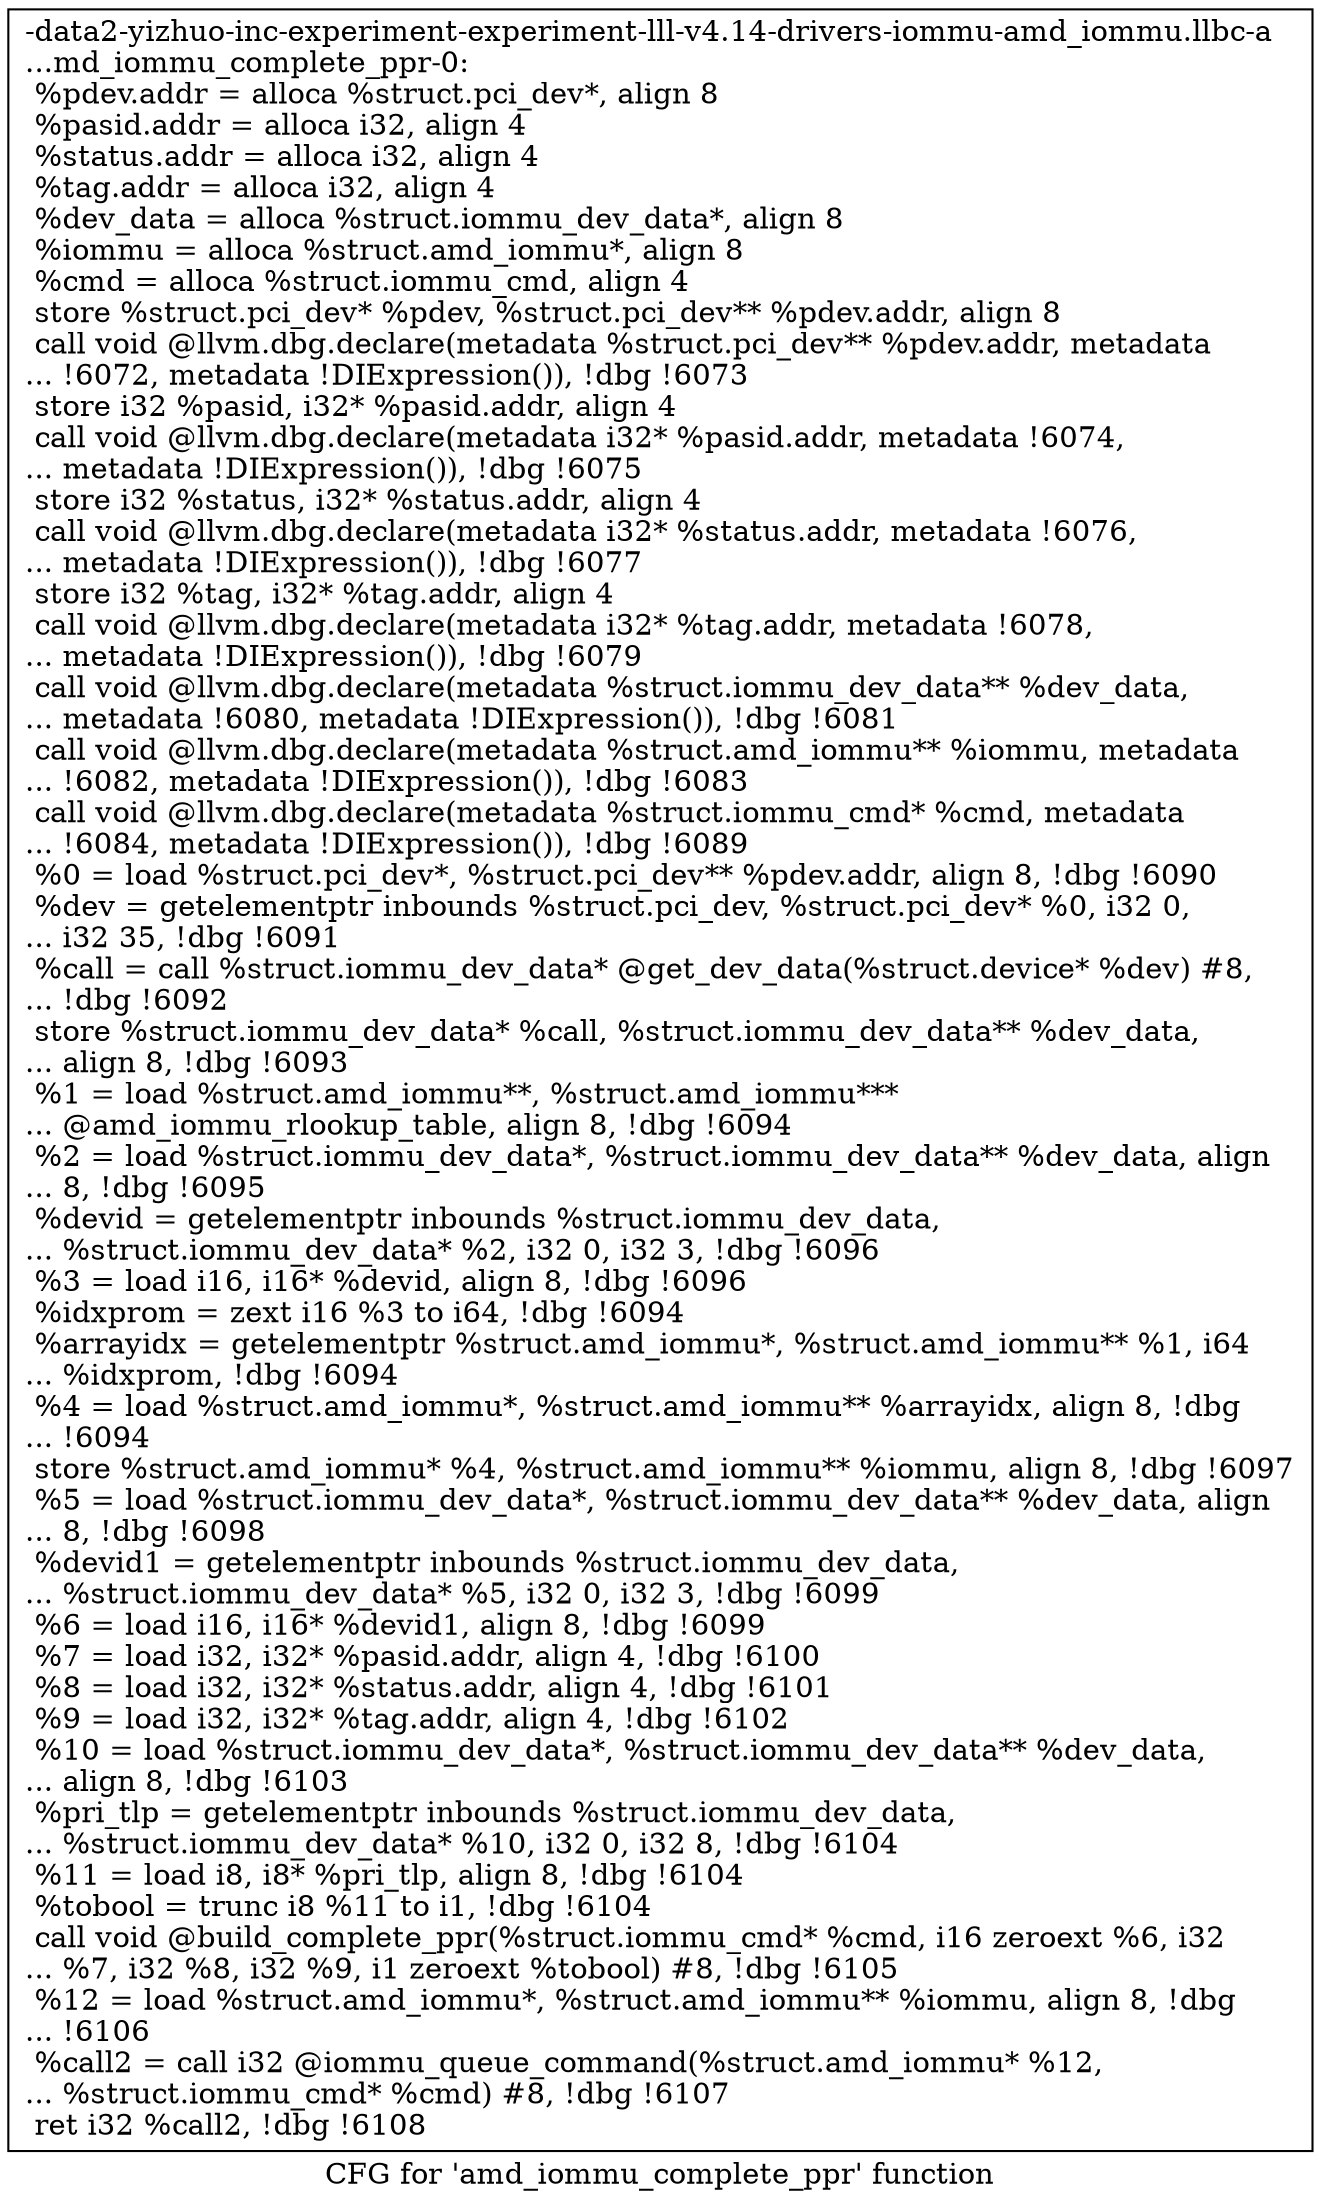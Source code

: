 digraph "CFG for 'amd_iommu_complete_ppr' function" {
	label="CFG for 'amd_iommu_complete_ppr' function";

	Node0x561b94514ca0 [shape=record,label="{-data2-yizhuo-inc-experiment-experiment-lll-v4.14-drivers-iommu-amd_iommu.llbc-a\l...md_iommu_complete_ppr-0:\l  %pdev.addr = alloca %struct.pci_dev*, align 8\l  %pasid.addr = alloca i32, align 4\l  %status.addr = alloca i32, align 4\l  %tag.addr = alloca i32, align 4\l  %dev_data = alloca %struct.iommu_dev_data*, align 8\l  %iommu = alloca %struct.amd_iommu*, align 8\l  %cmd = alloca %struct.iommu_cmd, align 4\l  store %struct.pci_dev* %pdev, %struct.pci_dev** %pdev.addr, align 8\l  call void @llvm.dbg.declare(metadata %struct.pci_dev** %pdev.addr, metadata\l... !6072, metadata !DIExpression()), !dbg !6073\l  store i32 %pasid, i32* %pasid.addr, align 4\l  call void @llvm.dbg.declare(metadata i32* %pasid.addr, metadata !6074,\l... metadata !DIExpression()), !dbg !6075\l  store i32 %status, i32* %status.addr, align 4\l  call void @llvm.dbg.declare(metadata i32* %status.addr, metadata !6076,\l... metadata !DIExpression()), !dbg !6077\l  store i32 %tag, i32* %tag.addr, align 4\l  call void @llvm.dbg.declare(metadata i32* %tag.addr, metadata !6078,\l... metadata !DIExpression()), !dbg !6079\l  call void @llvm.dbg.declare(metadata %struct.iommu_dev_data** %dev_data,\l... metadata !6080, metadata !DIExpression()), !dbg !6081\l  call void @llvm.dbg.declare(metadata %struct.amd_iommu** %iommu, metadata\l... !6082, metadata !DIExpression()), !dbg !6083\l  call void @llvm.dbg.declare(metadata %struct.iommu_cmd* %cmd, metadata\l... !6084, metadata !DIExpression()), !dbg !6089\l  %0 = load %struct.pci_dev*, %struct.pci_dev** %pdev.addr, align 8, !dbg !6090\l  %dev = getelementptr inbounds %struct.pci_dev, %struct.pci_dev* %0, i32 0,\l... i32 35, !dbg !6091\l  %call = call %struct.iommu_dev_data* @get_dev_data(%struct.device* %dev) #8,\l... !dbg !6092\l  store %struct.iommu_dev_data* %call, %struct.iommu_dev_data** %dev_data,\l... align 8, !dbg !6093\l  %1 = load %struct.amd_iommu**, %struct.amd_iommu***\l... @amd_iommu_rlookup_table, align 8, !dbg !6094\l  %2 = load %struct.iommu_dev_data*, %struct.iommu_dev_data** %dev_data, align\l... 8, !dbg !6095\l  %devid = getelementptr inbounds %struct.iommu_dev_data,\l... %struct.iommu_dev_data* %2, i32 0, i32 3, !dbg !6096\l  %3 = load i16, i16* %devid, align 8, !dbg !6096\l  %idxprom = zext i16 %3 to i64, !dbg !6094\l  %arrayidx = getelementptr %struct.amd_iommu*, %struct.amd_iommu** %1, i64\l... %idxprom, !dbg !6094\l  %4 = load %struct.amd_iommu*, %struct.amd_iommu** %arrayidx, align 8, !dbg\l... !6094\l  store %struct.amd_iommu* %4, %struct.amd_iommu** %iommu, align 8, !dbg !6097\l  %5 = load %struct.iommu_dev_data*, %struct.iommu_dev_data** %dev_data, align\l... 8, !dbg !6098\l  %devid1 = getelementptr inbounds %struct.iommu_dev_data,\l... %struct.iommu_dev_data* %5, i32 0, i32 3, !dbg !6099\l  %6 = load i16, i16* %devid1, align 8, !dbg !6099\l  %7 = load i32, i32* %pasid.addr, align 4, !dbg !6100\l  %8 = load i32, i32* %status.addr, align 4, !dbg !6101\l  %9 = load i32, i32* %tag.addr, align 4, !dbg !6102\l  %10 = load %struct.iommu_dev_data*, %struct.iommu_dev_data** %dev_data,\l... align 8, !dbg !6103\l  %pri_tlp = getelementptr inbounds %struct.iommu_dev_data,\l... %struct.iommu_dev_data* %10, i32 0, i32 8, !dbg !6104\l  %11 = load i8, i8* %pri_tlp, align 8, !dbg !6104\l  %tobool = trunc i8 %11 to i1, !dbg !6104\l  call void @build_complete_ppr(%struct.iommu_cmd* %cmd, i16 zeroext %6, i32\l... %7, i32 %8, i32 %9, i1 zeroext %tobool) #8, !dbg !6105\l  %12 = load %struct.amd_iommu*, %struct.amd_iommu** %iommu, align 8, !dbg\l... !6106\l  %call2 = call i32 @iommu_queue_command(%struct.amd_iommu* %12,\l... %struct.iommu_cmd* %cmd) #8, !dbg !6107\l  ret i32 %call2, !dbg !6108\l}"];
}
